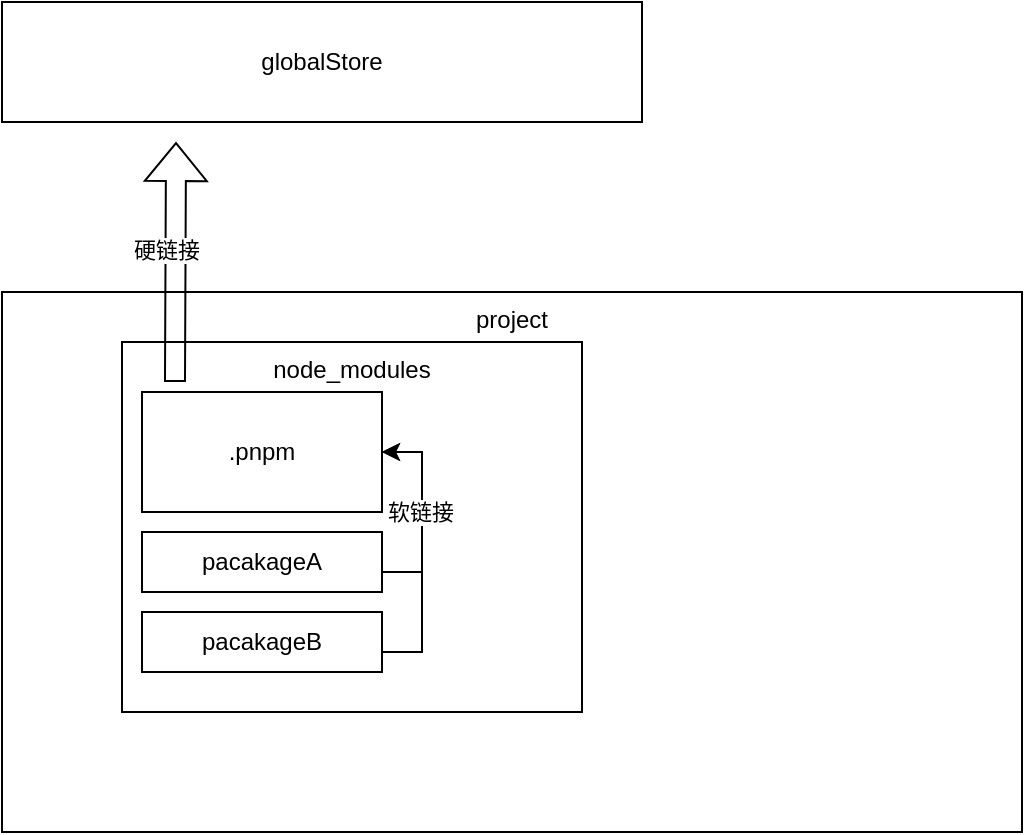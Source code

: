 <mxfile version="24.6.5" type="github">
  <diagram name="第 1 页" id="TDQRIKvZEVYMXzaRd6xJ">
    <mxGraphModel dx="1180" dy="568" grid="1" gridSize="10" guides="1" tooltips="1" connect="1" arrows="1" fold="1" page="1" pageScale="1" pageWidth="827" pageHeight="1169" math="0" shadow="0">
      <root>
        <mxCell id="0" />
        <mxCell id="1" parent="0" />
        <mxCell id="Zcsv-JATRCU36X9kKeBU-12" value="" style="group" vertex="1" connectable="0" parent="1">
          <mxGeometry x="200" y="290" width="450" height="245" as="geometry" />
        </mxCell>
        <mxCell id="Zcsv-JATRCU36X9kKeBU-2" value="project" style="rounded=0;whiteSpace=wrap;html=1;verticalAlign=top;" vertex="1" parent="Zcsv-JATRCU36X9kKeBU-12">
          <mxGeometry x="-60" y="-25" width="510" height="270" as="geometry" />
        </mxCell>
        <mxCell id="Zcsv-JATRCU36X9kKeBU-6" value="node_modules" style="rounded=0;whiteSpace=wrap;html=1;verticalAlign=top;" vertex="1" parent="Zcsv-JATRCU36X9kKeBU-12">
          <mxGeometry width="230" height="185" as="geometry" />
        </mxCell>
        <mxCell id="Zcsv-JATRCU36X9kKeBU-3" value=".pnpm" style="rounded=0;whiteSpace=wrap;html=1;" vertex="1" parent="Zcsv-JATRCU36X9kKeBU-12">
          <mxGeometry x="10" y="25" width="120" height="60" as="geometry" />
        </mxCell>
        <mxCell id="Zcsv-JATRCU36X9kKeBU-9" style="edgeStyle=orthogonalEdgeStyle;rounded=0;orthogonalLoop=1;jettySize=auto;html=1;entryX=1;entryY=0.5;entryDx=0;entryDy=0;" edge="1" parent="Zcsv-JATRCU36X9kKeBU-12" source="Zcsv-JATRCU36X9kKeBU-7" target="Zcsv-JATRCU36X9kKeBU-3">
          <mxGeometry relative="1" as="geometry">
            <Array as="points">
              <mxPoint x="150" y="115" />
              <mxPoint x="150" y="55" />
            </Array>
          </mxGeometry>
        </mxCell>
        <mxCell id="Zcsv-JATRCU36X9kKeBU-7" value="pacakageA" style="rounded=0;whiteSpace=wrap;html=1;" vertex="1" parent="Zcsv-JATRCU36X9kKeBU-12">
          <mxGeometry x="10" y="95" width="120" height="30" as="geometry" />
        </mxCell>
        <mxCell id="Zcsv-JATRCU36X9kKeBU-10" style="edgeStyle=orthogonalEdgeStyle;rounded=0;orthogonalLoop=1;jettySize=auto;html=1;entryX=1;entryY=0.5;entryDx=0;entryDy=0;" edge="1" parent="Zcsv-JATRCU36X9kKeBU-12" source="Zcsv-JATRCU36X9kKeBU-8" target="Zcsv-JATRCU36X9kKeBU-3">
          <mxGeometry relative="1" as="geometry">
            <Array as="points">
              <mxPoint x="150" y="155" />
              <mxPoint x="150" y="55" />
            </Array>
          </mxGeometry>
        </mxCell>
        <mxCell id="Zcsv-JATRCU36X9kKeBU-11" value="软链接" style="edgeLabel;html=1;align=center;verticalAlign=middle;resizable=0;points=[];" vertex="1" connectable="0" parent="Zcsv-JATRCU36X9kKeBU-10">
          <mxGeometry x="0.286" y="1" relative="1" as="geometry">
            <mxPoint as="offset" />
          </mxGeometry>
        </mxCell>
        <mxCell id="Zcsv-JATRCU36X9kKeBU-8" value="pacakageB" style="rounded=0;whiteSpace=wrap;html=1;" vertex="1" parent="Zcsv-JATRCU36X9kKeBU-12">
          <mxGeometry x="10" y="135" width="120" height="30" as="geometry" />
        </mxCell>
        <mxCell id="Zcsv-JATRCU36X9kKeBU-1" value="globalStore" style="rounded=0;whiteSpace=wrap;html=1;" vertex="1" parent="1">
          <mxGeometry x="140" y="120" width="320" height="60" as="geometry" />
        </mxCell>
        <mxCell id="Zcsv-JATRCU36X9kKeBU-4" value="" style="shape=flexArrow;endArrow=classic;html=1;rounded=0;" edge="1" parent="1">
          <mxGeometry width="50" height="50" relative="1" as="geometry">
            <mxPoint x="226.5" y="310" as="sourcePoint" />
            <mxPoint x="227" y="190" as="targetPoint" />
          </mxGeometry>
        </mxCell>
        <mxCell id="Zcsv-JATRCU36X9kKeBU-5" value="硬链接" style="edgeLabel;html=1;align=center;verticalAlign=middle;resizable=0;points=[];" vertex="1" connectable="0" parent="Zcsv-JATRCU36X9kKeBU-4">
          <mxGeometry x="0.1" y="6" relative="1" as="geometry">
            <mxPoint x="1" as="offset" />
          </mxGeometry>
        </mxCell>
      </root>
    </mxGraphModel>
  </diagram>
</mxfile>
